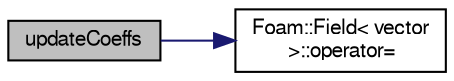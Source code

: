 digraph "updateCoeffs"
{
  bgcolor="transparent";
  edge [fontname="FreeSans",fontsize="10",labelfontname="FreeSans",labelfontsize="10"];
  node [fontname="FreeSans",fontsize="10",shape=record];
  rankdir="LR";
  Node41 [label="updateCoeffs",height=0.2,width=0.4,color="black", fillcolor="grey75", style="filled", fontcolor="black"];
  Node41 -> Node42 [color="midnightblue",fontsize="10",style="solid",fontname="FreeSans"];
  Node42 [label="Foam::Field\< vector\l \>::operator=",height=0.2,width=0.4,color="black",URL="$a26466.html#a4356fadebc9e59fb8189733d26c75605"];
}
